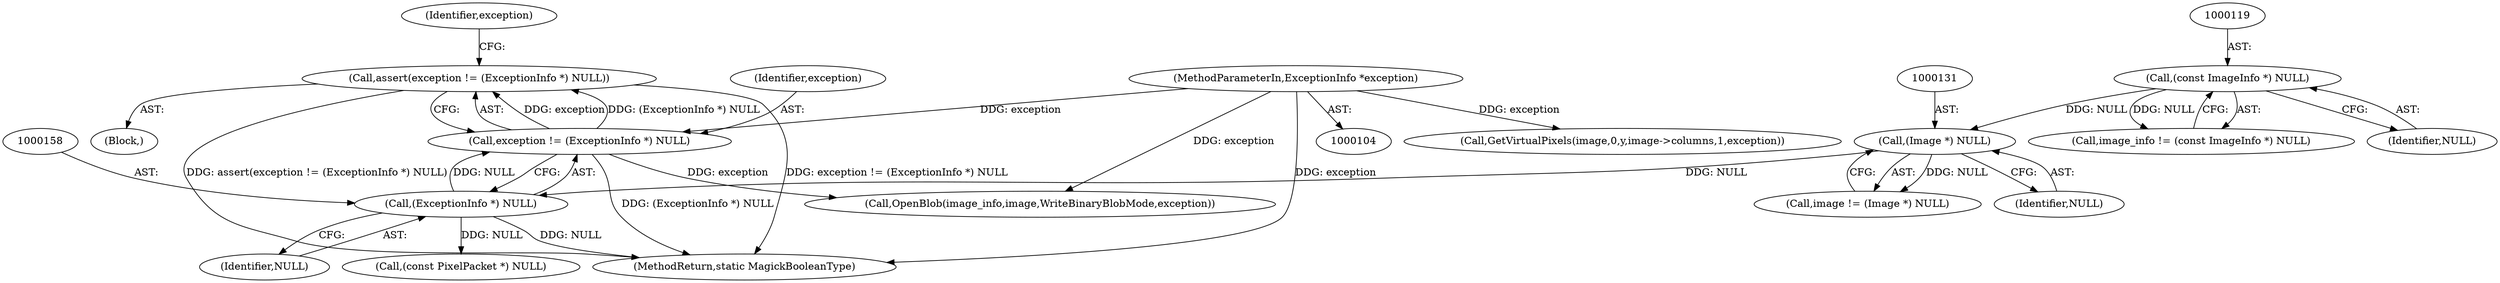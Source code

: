 digraph "0_ImageMagick_a0108a892f9ea3c2bb1e7a49b7d71376c2ecbff7@API" {
"1000154" [label="(Call,assert(exception != (ExceptionInfo *) NULL))"];
"1000155" [label="(Call,exception != (ExceptionInfo *) NULL)"];
"1000107" [label="(MethodParameterIn,ExceptionInfo *exception)"];
"1000157" [label="(Call,(ExceptionInfo *) NULL)"];
"1000130" [label="(Call,(Image *) NULL)"];
"1000118" [label="(Call,(const ImageInfo *) NULL)"];
"1000116" [label="(Call,image_info != (const ImageInfo *) NULL)"];
"1000156" [label="(Identifier,exception)"];
"1000128" [label="(Call,image != (Image *) NULL)"];
"1000168" [label="(Call,OpenBlob(image_info,image,WriteBinaryBlobMode,exception))"];
"1000118" [label="(Call,(const ImageInfo *) NULL)"];
"1000155" [label="(Call,exception != (ExceptionInfo *) NULL)"];
"1000159" [label="(Identifier,NULL)"];
"1000120" [label="(Identifier,NULL)"];
"1000256" [label="(Call,(const PixelPacket *) NULL)"];
"1000157" [label="(Call,(ExceptionInfo *) NULL)"];
"1000108" [label="(Block,)"];
"1000130" [label="(Call,(Image *) NULL)"];
"1000345" [label="(MethodReturn,static MagickBooleanType)"];
"1000244" [label="(Call,GetVirtualPixels(image,0,y,image->columns,1,exception))"];
"1000107" [label="(MethodParameterIn,ExceptionInfo *exception)"];
"1000163" [label="(Identifier,exception)"];
"1000132" [label="(Identifier,NULL)"];
"1000154" [label="(Call,assert(exception != (ExceptionInfo *) NULL))"];
"1000154" -> "1000108"  [label="AST: "];
"1000154" -> "1000155"  [label="CFG: "];
"1000155" -> "1000154"  [label="AST: "];
"1000163" -> "1000154"  [label="CFG: "];
"1000154" -> "1000345"  [label="DDG: exception != (ExceptionInfo *) NULL"];
"1000154" -> "1000345"  [label="DDG: assert(exception != (ExceptionInfo *) NULL)"];
"1000155" -> "1000154"  [label="DDG: exception"];
"1000155" -> "1000154"  [label="DDG: (ExceptionInfo *) NULL"];
"1000155" -> "1000157"  [label="CFG: "];
"1000156" -> "1000155"  [label="AST: "];
"1000157" -> "1000155"  [label="AST: "];
"1000155" -> "1000345"  [label="DDG: (ExceptionInfo *) NULL"];
"1000107" -> "1000155"  [label="DDG: exception"];
"1000157" -> "1000155"  [label="DDG: NULL"];
"1000155" -> "1000168"  [label="DDG: exception"];
"1000107" -> "1000104"  [label="AST: "];
"1000107" -> "1000345"  [label="DDG: exception"];
"1000107" -> "1000168"  [label="DDG: exception"];
"1000107" -> "1000244"  [label="DDG: exception"];
"1000157" -> "1000159"  [label="CFG: "];
"1000158" -> "1000157"  [label="AST: "];
"1000159" -> "1000157"  [label="AST: "];
"1000157" -> "1000345"  [label="DDG: NULL"];
"1000130" -> "1000157"  [label="DDG: NULL"];
"1000157" -> "1000256"  [label="DDG: NULL"];
"1000130" -> "1000128"  [label="AST: "];
"1000130" -> "1000132"  [label="CFG: "];
"1000131" -> "1000130"  [label="AST: "];
"1000132" -> "1000130"  [label="AST: "];
"1000128" -> "1000130"  [label="CFG: "];
"1000130" -> "1000128"  [label="DDG: NULL"];
"1000118" -> "1000130"  [label="DDG: NULL"];
"1000118" -> "1000116"  [label="AST: "];
"1000118" -> "1000120"  [label="CFG: "];
"1000119" -> "1000118"  [label="AST: "];
"1000120" -> "1000118"  [label="AST: "];
"1000116" -> "1000118"  [label="CFG: "];
"1000118" -> "1000116"  [label="DDG: NULL"];
}
